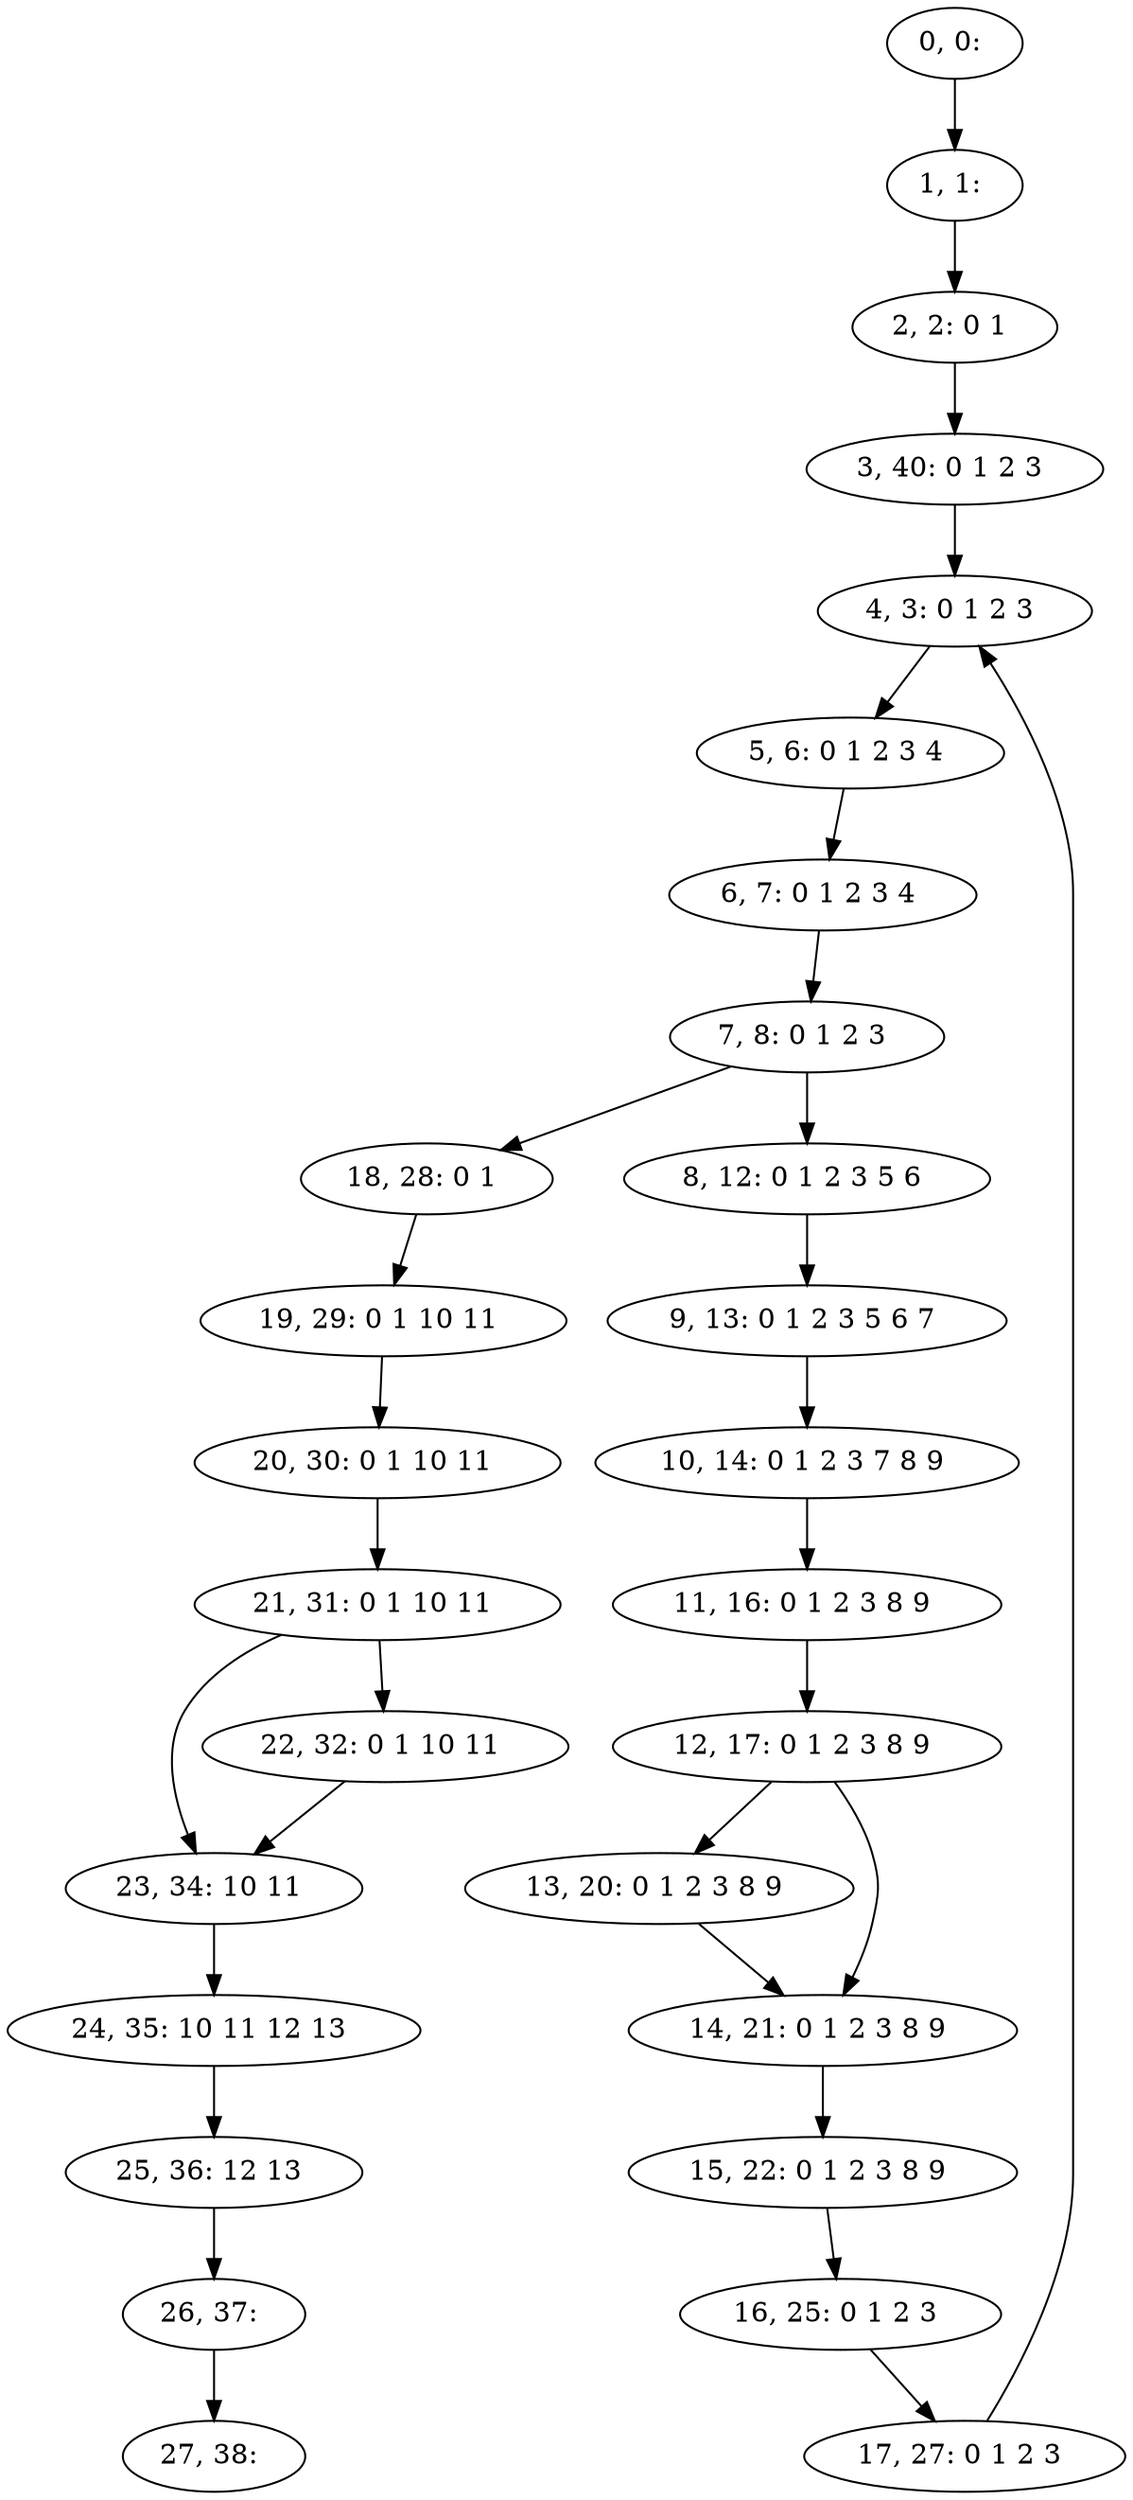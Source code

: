 digraph G {
0[label="0, 0: "];
1[label="1, 1: "];
2[label="2, 2: 0 1 "];
3[label="3, 40: 0 1 2 3 "];
4[label="4, 3: 0 1 2 3 "];
5[label="5, 6: 0 1 2 3 4 "];
6[label="6, 7: 0 1 2 3 4 "];
7[label="7, 8: 0 1 2 3 "];
8[label="8, 12: 0 1 2 3 5 6 "];
9[label="9, 13: 0 1 2 3 5 6 7 "];
10[label="10, 14: 0 1 2 3 7 8 9 "];
11[label="11, 16: 0 1 2 3 8 9 "];
12[label="12, 17: 0 1 2 3 8 9 "];
13[label="13, 20: 0 1 2 3 8 9 "];
14[label="14, 21: 0 1 2 3 8 9 "];
15[label="15, 22: 0 1 2 3 8 9 "];
16[label="16, 25: 0 1 2 3 "];
17[label="17, 27: 0 1 2 3 "];
18[label="18, 28: 0 1 "];
19[label="19, 29: 0 1 10 11 "];
20[label="20, 30: 0 1 10 11 "];
21[label="21, 31: 0 1 10 11 "];
22[label="22, 32: 0 1 10 11 "];
23[label="23, 34: 10 11 "];
24[label="24, 35: 10 11 12 13 "];
25[label="25, 36: 12 13 "];
26[label="26, 37: "];
27[label="27, 38: "];
0->1 ;
1->2 ;
2->3 ;
3->4 ;
4->5 ;
5->6 ;
6->7 ;
7->8 ;
7->18 ;
8->9 ;
9->10 ;
10->11 ;
11->12 ;
12->13 ;
12->14 ;
13->14 ;
14->15 ;
15->16 ;
16->17 ;
17->4 ;
18->19 ;
19->20 ;
20->21 ;
21->22 ;
21->23 ;
22->23 ;
23->24 ;
24->25 ;
25->26 ;
26->27 ;
}
